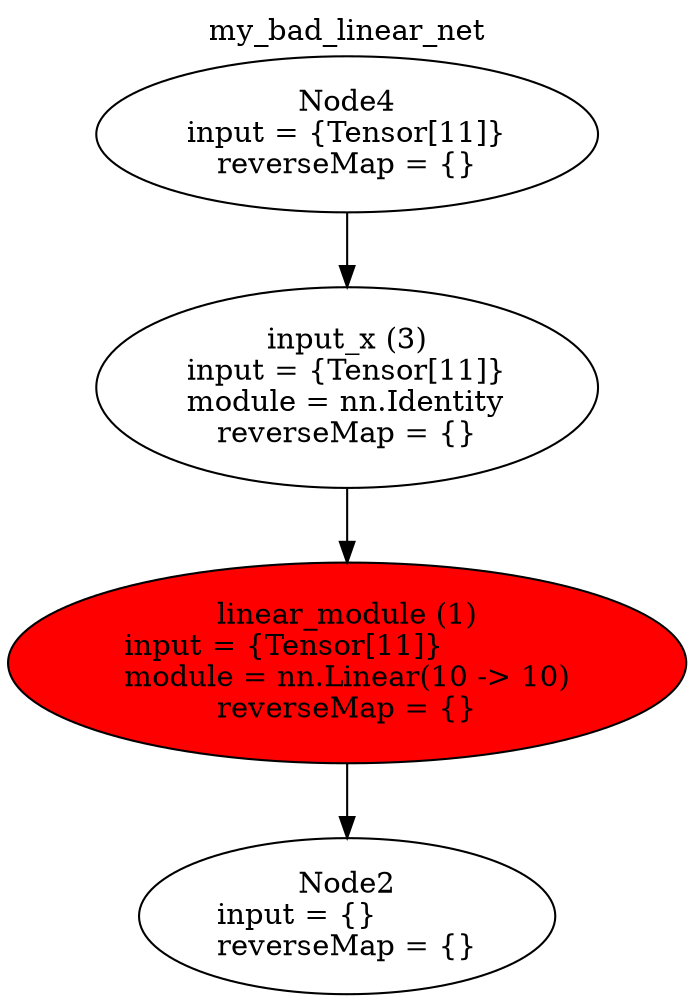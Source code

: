 digraph G {
labelloc="t";
label="my_bad_linear_net";
node [shape = oval]; 
n1[label="linear_module (1)\ninput = {Tensor[11]}\lmodule = nn.Linear(10 -> 10)\lreverseMap = {}" tooltip="[...space/Tempshop/Lua/src/hjp.torch.package.nngraph/mlp.lua]:13_"];
n2[label="Node2\ninput = {}\lreverseMap = {}" tooltip="[[C]]:-1_"];
n3[label="input_x (3)\ninput = {Tensor[11]}\lmodule = nn.Identity\lreverseMap = {}" tooltip="[...space/Tempshop/Lua/src/hjp.torch.package.nngraph/mlp.lua]:12_"];
n4[label="Node4\ninput = {Tensor[11]}\lreverseMap = {}" tooltip="[[C]]:-1_"];
n1 -> n2;
n3 -> n1;
n4 -> n3;
n1[style=filled, fillcolor=red];
}